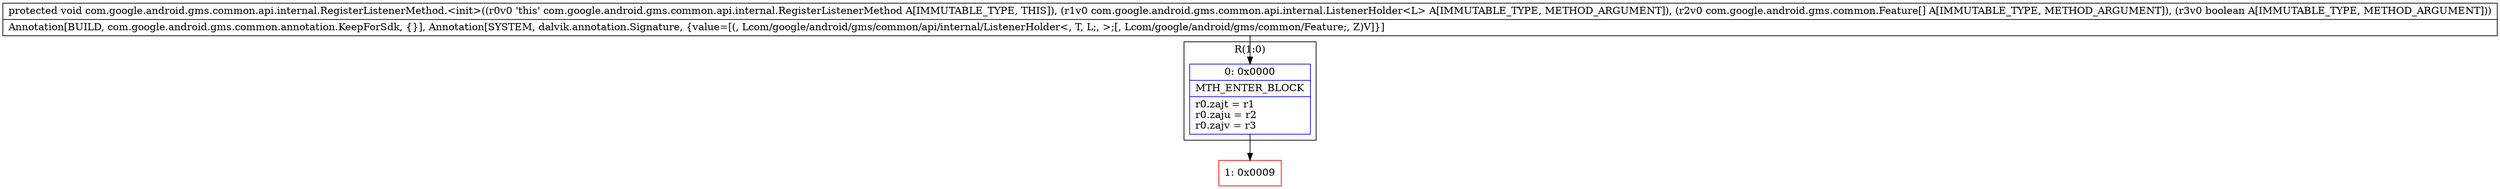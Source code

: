 digraph "CFG forcom.google.android.gms.common.api.internal.RegisterListenerMethod.\<init\>(Lcom\/google\/android\/gms\/common\/api\/internal\/ListenerHolder;[Lcom\/google\/android\/gms\/common\/Feature;Z)V" {
subgraph cluster_Region_173057651 {
label = "R(1:0)";
node [shape=record,color=blue];
Node_0 [shape=record,label="{0\:\ 0x0000|MTH_ENTER_BLOCK\l|r0.zajt = r1\lr0.zaju = r2\lr0.zajv = r3\l}"];
}
Node_1 [shape=record,color=red,label="{1\:\ 0x0009}"];
MethodNode[shape=record,label="{protected void com.google.android.gms.common.api.internal.RegisterListenerMethod.\<init\>((r0v0 'this' com.google.android.gms.common.api.internal.RegisterListenerMethod A[IMMUTABLE_TYPE, THIS]), (r1v0 com.google.android.gms.common.api.internal.ListenerHolder\<L\> A[IMMUTABLE_TYPE, METHOD_ARGUMENT]), (r2v0 com.google.android.gms.common.Feature[] A[IMMUTABLE_TYPE, METHOD_ARGUMENT]), (r3v0 boolean A[IMMUTABLE_TYPE, METHOD_ARGUMENT]))  | Annotation[BUILD, com.google.android.gms.common.annotation.KeepForSdk, \{\}], Annotation[SYSTEM, dalvik.annotation.Signature, \{value=[(, Lcom\/google\/android\/gms\/common\/api\/internal\/ListenerHolder\<, T, L;, \>;[, Lcom\/google\/android\/gms\/common\/Feature;, Z)V]\}]\l}"];
MethodNode -> Node_0;
Node_0 -> Node_1;
}

